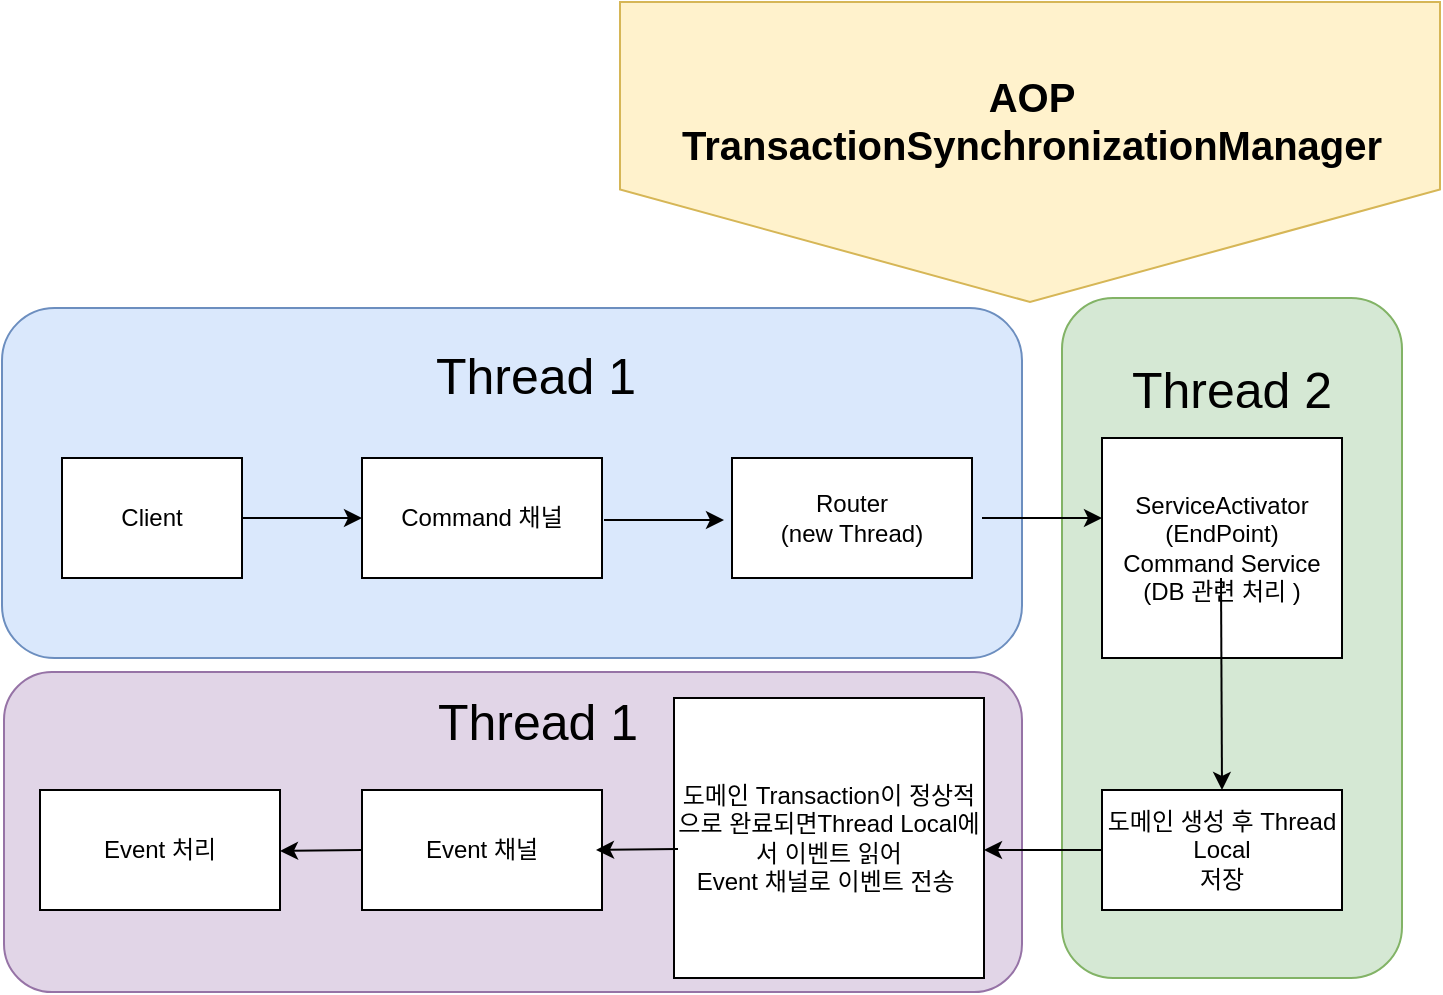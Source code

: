 <mxfile version="22.0.3" type="github">
  <diagram name="페이지-1" id="p6nU3wIyXpmdqAJnokX8">
    <mxGraphModel dx="1434" dy="828" grid="0" gridSize="10" guides="1" tooltips="1" connect="1" arrows="1" fold="1" page="1" pageScale="1" pageWidth="1169" pageHeight="827" math="0" shadow="0">
      <root>
        <mxCell id="0" />
        <mxCell id="1" parent="0" />
        <mxCell id="xcZFCRQt6zi5iByndT3Q-4" value="" style="rounded=1;whiteSpace=wrap;html=1;fillColor=#e1d5e7;strokeColor=#9673a6;" vertex="1" parent="1">
          <mxGeometry x="101" y="360" width="509" height="160" as="geometry" />
        </mxCell>
        <mxCell id="xcZFCRQt6zi5iByndT3Q-2" value="" style="shape=offPageConnector;whiteSpace=wrap;html=1;fillColor=#fff2cc;strokeColor=#d6b656;" vertex="1" parent="1">
          <mxGeometry x="409" y="25" width="410" height="150" as="geometry" />
        </mxCell>
        <mxCell id="PEcnvfb_Y7j83tSjnZYV-19" value="" style="rounded=1;whiteSpace=wrap;html=1;fillColor=#d5e8d4;strokeColor=#82b366;" parent="1" vertex="1">
          <mxGeometry x="630" y="173" width="170" height="340" as="geometry" />
        </mxCell>
        <mxCell id="PEcnvfb_Y7j83tSjnZYV-14" value="" style="rounded=1;whiteSpace=wrap;html=1;fillColor=#dae8fc;strokeColor=#6c8ebf;" parent="1" vertex="1">
          <mxGeometry x="100" y="178" width="510" height="175" as="geometry" />
        </mxCell>
        <mxCell id="PEcnvfb_Y7j83tSjnZYV-1" value="Client" style="rounded=0;whiteSpace=wrap;html=1;" parent="1" vertex="1">
          <mxGeometry x="130" y="253" width="90" height="60" as="geometry" />
        </mxCell>
        <mxCell id="PEcnvfb_Y7j83tSjnZYV-4" value="" style="endArrow=classic;html=1;rounded=0;" parent="1" edge="1">
          <mxGeometry width="50" height="50" relative="1" as="geometry">
            <mxPoint x="220" y="283" as="sourcePoint" />
            <mxPoint x="280" y="283" as="targetPoint" />
          </mxGeometry>
        </mxCell>
        <mxCell id="PEcnvfb_Y7j83tSjnZYV-5" value="Command 채널" style="rounded=0;whiteSpace=wrap;html=1;" parent="1" vertex="1">
          <mxGeometry x="280" y="253" width="120" height="60" as="geometry" />
        </mxCell>
        <mxCell id="PEcnvfb_Y7j83tSjnZYV-7" value="" style="endArrow=classic;html=1;rounded=0;" parent="1" edge="1">
          <mxGeometry width="50" height="50" relative="1" as="geometry">
            <mxPoint x="401" y="284" as="sourcePoint" />
            <mxPoint x="461" y="284" as="targetPoint" />
          </mxGeometry>
        </mxCell>
        <mxCell id="PEcnvfb_Y7j83tSjnZYV-8" value="Router&lt;br&gt;(new Thread)" style="rounded=0;whiteSpace=wrap;html=1;" parent="1" vertex="1">
          <mxGeometry x="465" y="253" width="120" height="60" as="geometry" />
        </mxCell>
        <mxCell id="PEcnvfb_Y7j83tSjnZYV-10" value="" style="endArrow=classic;html=1;rounded=0;" parent="1" edge="1">
          <mxGeometry width="50" height="50" relative="1" as="geometry">
            <mxPoint x="590" y="283" as="sourcePoint" />
            <mxPoint x="650" y="283" as="targetPoint" />
          </mxGeometry>
        </mxCell>
        <mxCell id="PEcnvfb_Y7j83tSjnZYV-11" value="ServiceActivator (EndPoint)&lt;br&gt;Command Service&lt;br&gt;(DB 관련 처리 )" style="rounded=0;whiteSpace=wrap;html=1;" parent="1" vertex="1">
          <mxGeometry x="650" y="243" width="120" height="110" as="geometry" />
        </mxCell>
        <mxCell id="PEcnvfb_Y7j83tSjnZYV-12" value="" style="endArrow=classic;html=1;rounded=0;entryX=0.5;entryY=0;entryDx=0;entryDy=0;" parent="1" target="PEcnvfb_Y7j83tSjnZYV-13" edge="1">
          <mxGeometry width="50" height="50" relative="1" as="geometry">
            <mxPoint x="709.5" y="313" as="sourcePoint" />
            <mxPoint x="710" y="403" as="targetPoint" />
          </mxGeometry>
        </mxCell>
        <mxCell id="PEcnvfb_Y7j83tSjnZYV-13" value="도메인 생성 후 Thread Local &lt;br&gt;저장" style="rounded=0;whiteSpace=wrap;html=1;" parent="1" vertex="1">
          <mxGeometry x="650" y="419" width="120" height="60" as="geometry" />
        </mxCell>
        <mxCell id="PEcnvfb_Y7j83tSjnZYV-16" value="&lt;font style=&quot;font-size: 25px;&quot;&gt;Thread 1&lt;/font&gt;" style="text;html=1;strokeColor=none;fillColor=none;align=center;verticalAlign=middle;whiteSpace=wrap;rounded=0;fontSize=14;" parent="1" vertex="1">
          <mxGeometry x="282" y="196" width="170" height="30" as="geometry" />
        </mxCell>
        <mxCell id="PEcnvfb_Y7j83tSjnZYV-20" value="&lt;font style=&quot;font-size: 25px;&quot;&gt;Thread 2&lt;/font&gt;" style="text;html=1;strokeColor=none;fillColor=none;align=center;verticalAlign=middle;whiteSpace=wrap;rounded=0;fontSize=14;" parent="1" vertex="1">
          <mxGeometry x="630" y="203" width="170" height="30" as="geometry" />
        </mxCell>
        <mxCell id="PEcnvfb_Y7j83tSjnZYV-21" value="" style="endArrow=classic;html=1;rounded=0;entryX=1.013;entryY=0.557;entryDx=0;entryDy=0;entryPerimeter=0;exitX=0;exitY=0.5;exitDx=0;exitDy=0;" parent="1" source="PEcnvfb_Y7j83tSjnZYV-23" edge="1">
          <mxGeometry width="50" height="50" relative="1" as="geometry">
            <mxPoint x="295.99" y="448.496" as="sourcePoint" />
            <mxPoint x="239.005" y="449.46" as="targetPoint" />
          </mxGeometry>
        </mxCell>
        <mxCell id="PEcnvfb_Y7j83tSjnZYV-22" value="도메인 Transaction이 정상적으로 완료되면Thread Local에서 이벤트 읽어&lt;br&gt;Event 채널로 이벤트 전송&amp;nbsp;" style="rounded=0;whiteSpace=wrap;html=1;" parent="1" vertex="1">
          <mxGeometry x="436" y="373" width="155" height="140" as="geometry" />
        </mxCell>
        <mxCell id="PEcnvfb_Y7j83tSjnZYV-23" value="Event 채널" style="rounded=0;whiteSpace=wrap;html=1;" parent="1" vertex="1">
          <mxGeometry x="280" y="419" width="120" height="60" as="geometry" />
        </mxCell>
        <mxCell id="PEcnvfb_Y7j83tSjnZYV-24" value="Event 처리" style="rounded=0;whiteSpace=wrap;html=1;" parent="1" vertex="1">
          <mxGeometry x="119" y="419" width="120" height="60" as="geometry" />
        </mxCell>
        <mxCell id="PEcnvfb_Y7j83tSjnZYV-29" value="" style="endArrow=classic;html=1;rounded=0;entryX=1.013;entryY=0.557;entryDx=0;entryDy=0;entryPerimeter=0;exitX=0;exitY=0.5;exitDx=0;exitDy=0;" parent="1" edge="1">
          <mxGeometry width="50" height="50" relative="1" as="geometry">
            <mxPoint x="438" y="448.5" as="sourcePoint" />
            <mxPoint x="397.005" y="448.96" as="targetPoint" />
          </mxGeometry>
        </mxCell>
        <mxCell id="xcZFCRQt6zi5iByndT3Q-1" value="&lt;b&gt;&lt;font style=&quot;font-size: 20px;&quot;&gt;AOP&lt;br&gt;TransactionSynchronizationManager&lt;br&gt;&lt;/font&gt;&lt;/b&gt;" style="text;strokeColor=none;align=center;fillColor=none;html=1;verticalAlign=middle;whiteSpace=wrap;rounded=0;" vertex="1" parent="1">
          <mxGeometry x="574" y="39" width="82" height="90" as="geometry" />
        </mxCell>
        <mxCell id="xcZFCRQt6zi5iByndT3Q-5" value="&lt;font style=&quot;font-size: 25px;&quot;&gt;Thread 1&lt;/font&gt;" style="text;html=1;strokeColor=none;fillColor=none;align=center;verticalAlign=middle;whiteSpace=wrap;rounded=0;fontSize=14;" vertex="1" parent="1">
          <mxGeometry x="283" y="369" width="170" height="30" as="geometry" />
        </mxCell>
        <mxCell id="xcZFCRQt6zi5iByndT3Q-7" value="" style="endArrow=classic;html=1;rounded=0;exitX=0;exitY=0.4;exitDx=0;exitDy=0;exitPerimeter=0;" edge="1" parent="1">
          <mxGeometry width="50" height="50" relative="1" as="geometry">
            <mxPoint x="650" y="449" as="sourcePoint" />
            <mxPoint x="591" y="449" as="targetPoint" />
          </mxGeometry>
        </mxCell>
      </root>
    </mxGraphModel>
  </diagram>
</mxfile>
